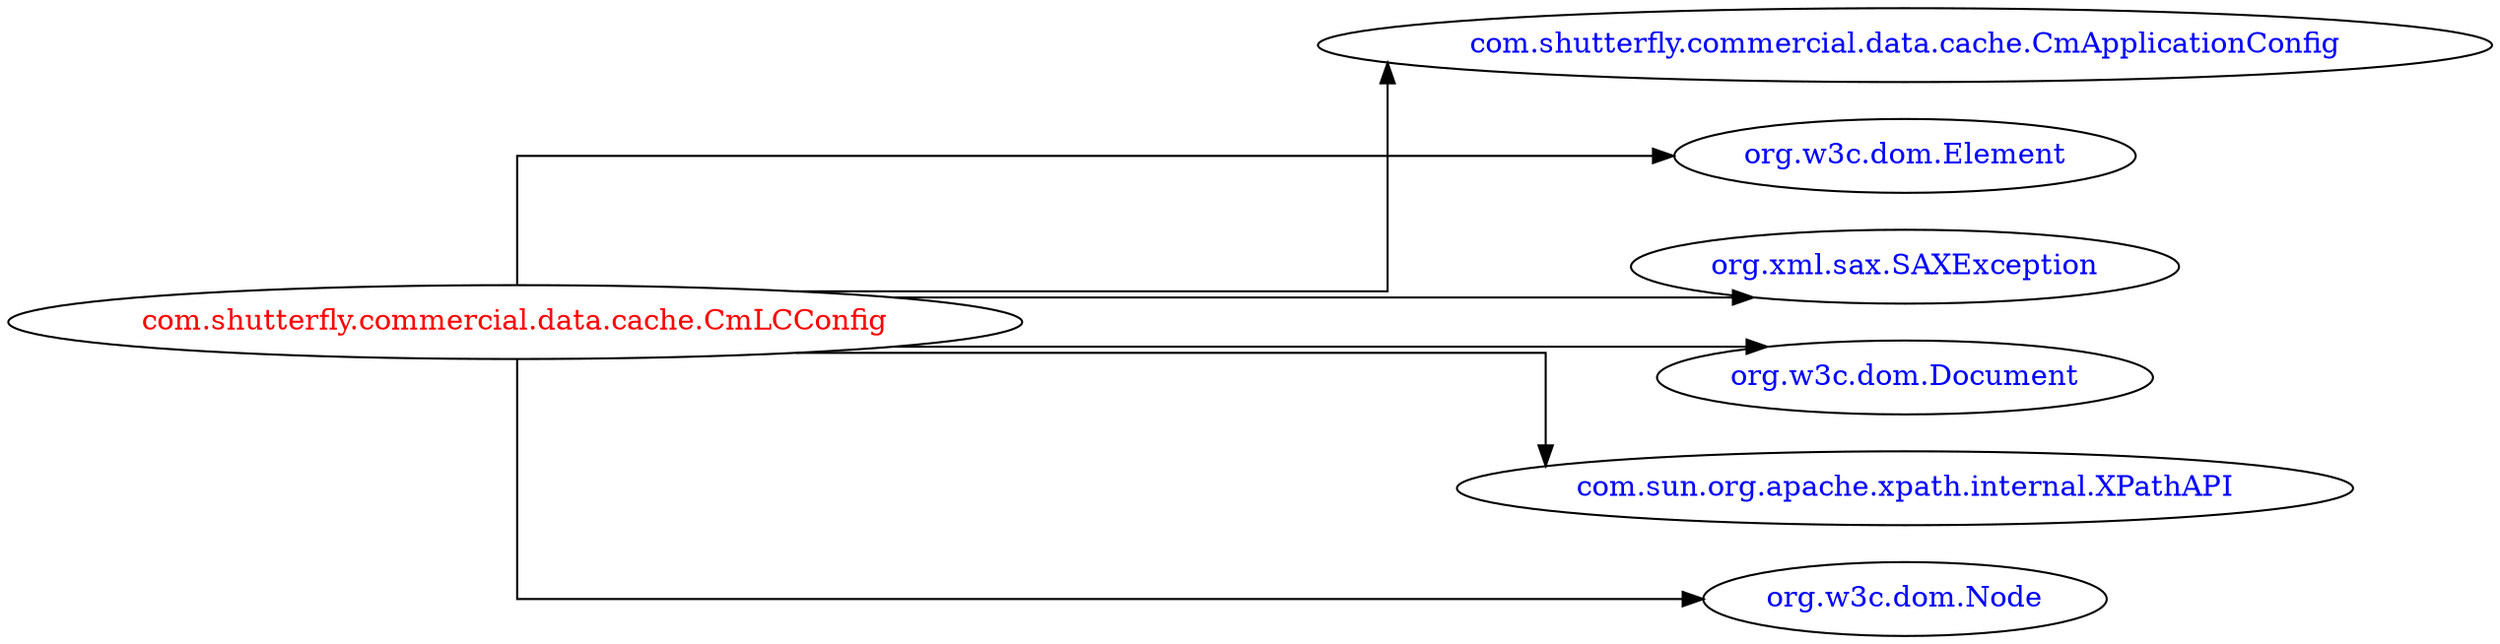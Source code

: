 digraph dependencyGraph {
 concentrate=true;
 ranksep="2.0";
 rankdir="LR"; 
 splines="ortho";
"com.shutterfly.commercial.data.cache.CmLCConfig" [fontcolor="red"];
"com.shutterfly.commercial.data.cache.CmApplicationConfig" [ fontcolor="blue" ];
"com.shutterfly.commercial.data.cache.CmLCConfig"->"com.shutterfly.commercial.data.cache.CmApplicationConfig";
"org.w3c.dom.Element" [ fontcolor="blue" ];
"com.shutterfly.commercial.data.cache.CmLCConfig"->"org.w3c.dom.Element";
"org.xml.sax.SAXException" [ fontcolor="blue" ];
"com.shutterfly.commercial.data.cache.CmLCConfig"->"org.xml.sax.SAXException";
"org.w3c.dom.Document" [ fontcolor="blue" ];
"com.shutterfly.commercial.data.cache.CmLCConfig"->"org.w3c.dom.Document";
"com.sun.org.apache.xpath.internal.XPathAPI" [ fontcolor="blue" ];
"com.shutterfly.commercial.data.cache.CmLCConfig"->"com.sun.org.apache.xpath.internal.XPathAPI";
"org.w3c.dom.Node" [ fontcolor="blue" ];
"com.shutterfly.commercial.data.cache.CmLCConfig"->"org.w3c.dom.Node";
}